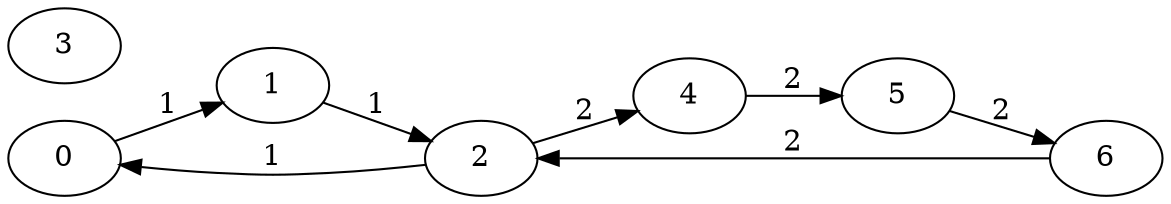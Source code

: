 digraph g {
rankdir = LR
0;1;2;3;4;5;6;
0 -> 1[label="1"]
1 -> 2[label="1"]
2 -> 0[label="1"]
2 -> 4[label="2"]
4 -> 5[label="2"]
5 -> 6[label="2"]
6 -> 2[label="2"]
}
